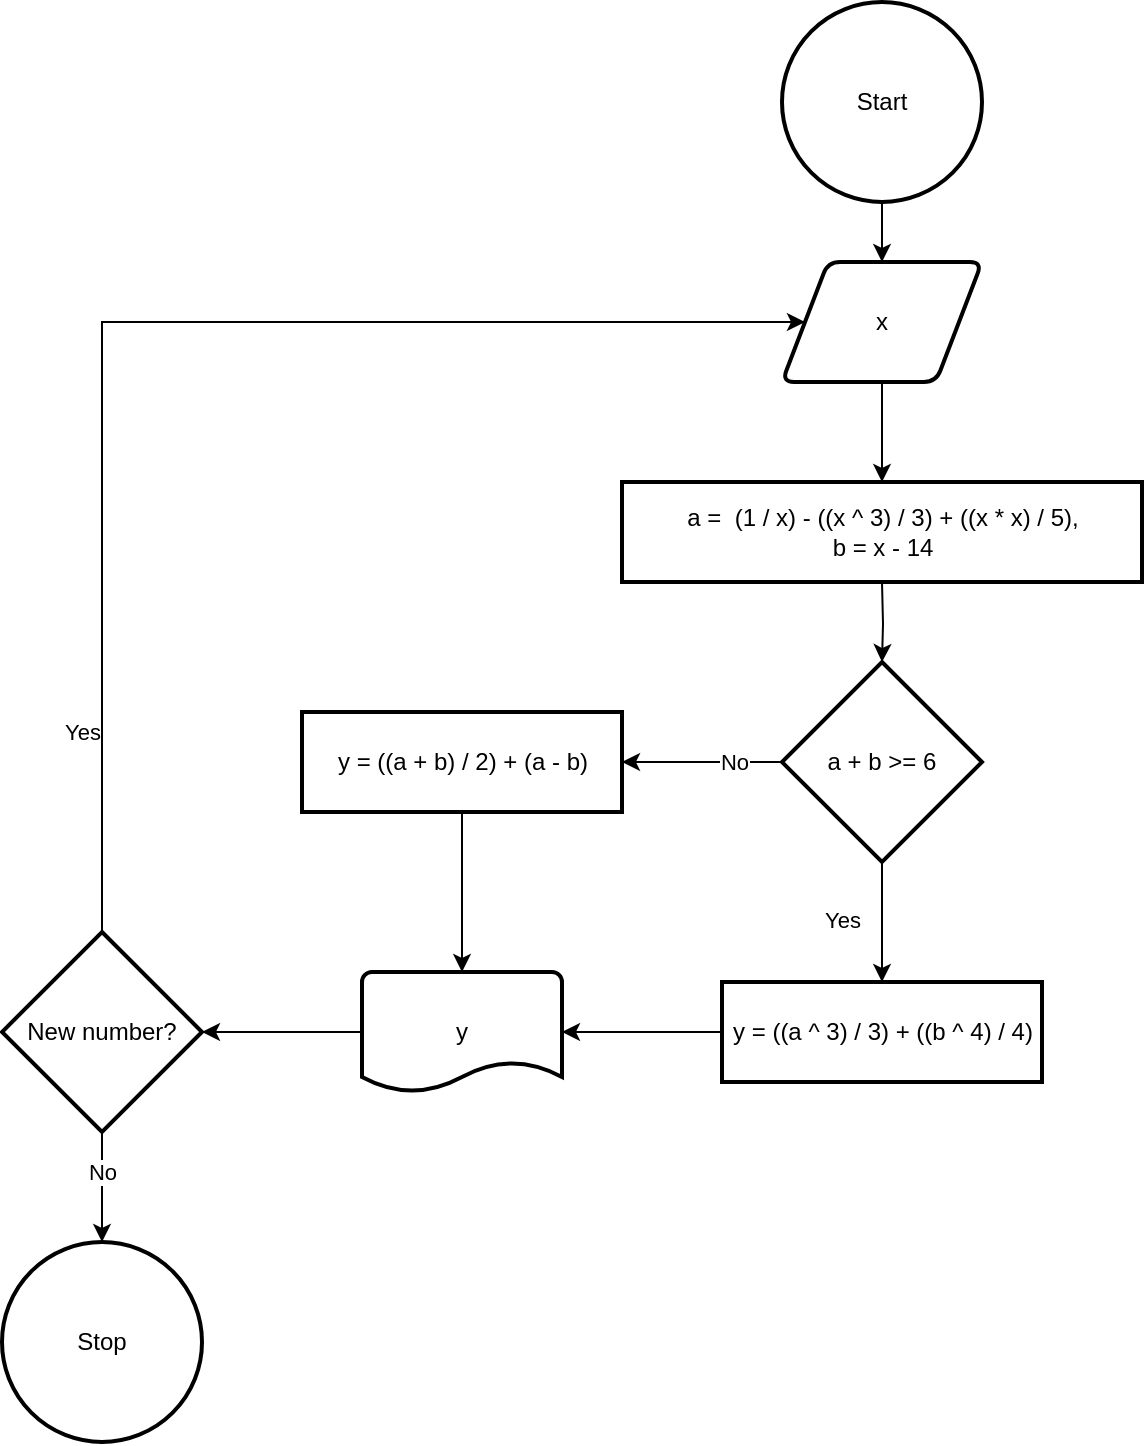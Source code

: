 <mxfile version="20.7.4" type="github">
  <diagram id="C5RBs43oDa-KdzZeNtuy" name="Page-1">
    <mxGraphModel dx="954" dy="675" grid="1" gridSize="10" guides="1" tooltips="1" connect="1" arrows="1" fold="1" page="1" pageScale="1" pageWidth="827" pageHeight="1169" math="0" shadow="0">
      <root>
        <mxCell id="WIyWlLk6GJQsqaUBKTNV-0" />
        <mxCell id="WIyWlLk6GJQsqaUBKTNV-1" parent="WIyWlLk6GJQsqaUBKTNV-0" />
        <mxCell id="810vCbKw-c9SUi8FUpSi-0" style="edgeStyle=orthogonalEdgeStyle;rounded=0;orthogonalLoop=1;jettySize=auto;html=1;entryX=0.5;entryY=0;entryDx=0;entryDy=0;" edge="1" parent="WIyWlLk6GJQsqaUBKTNV-1" source="810vCbKw-c9SUi8FUpSi-1" target="810vCbKw-c9SUi8FUpSi-3">
          <mxGeometry relative="1" as="geometry" />
        </mxCell>
        <mxCell id="810vCbKw-c9SUi8FUpSi-1" value="Start" style="strokeWidth=2;html=1;shape=mxgraph.flowchart.start_2;whiteSpace=wrap;" vertex="1" parent="WIyWlLk6GJQsqaUBKTNV-1">
          <mxGeometry x="610" y="220" width="100" height="100" as="geometry" />
        </mxCell>
        <mxCell id="810vCbKw-c9SUi8FUpSi-2" style="edgeStyle=orthogonalEdgeStyle;rounded=0;orthogonalLoop=1;jettySize=auto;html=1;entryX=0.5;entryY=0;entryDx=0;entryDy=0;" edge="1" parent="WIyWlLk6GJQsqaUBKTNV-1" source="810vCbKw-c9SUi8FUpSi-3" target="810vCbKw-c9SUi8FUpSi-10">
          <mxGeometry relative="1" as="geometry">
            <mxPoint x="660" y="450" as="targetPoint" />
          </mxGeometry>
        </mxCell>
        <mxCell id="810vCbKw-c9SUi8FUpSi-3" value="x" style="shape=parallelogram;html=1;strokeWidth=2;perimeter=parallelogramPerimeter;whiteSpace=wrap;rounded=1;arcSize=12;size=0.23;" vertex="1" parent="WIyWlLk6GJQsqaUBKTNV-1">
          <mxGeometry x="610" y="350" width="100" height="60" as="geometry" />
        </mxCell>
        <mxCell id="810vCbKw-c9SUi8FUpSi-4" style="edgeStyle=orthogonalEdgeStyle;rounded=0;orthogonalLoop=1;jettySize=auto;html=1;entryX=0.5;entryY=0;entryDx=0;entryDy=0;" edge="1" parent="WIyWlLk6GJQsqaUBKTNV-1" source="810vCbKw-c9SUi8FUpSi-8" target="810vCbKw-c9SUi8FUpSi-12">
          <mxGeometry relative="1" as="geometry">
            <mxPoint x="660" y="710" as="targetPoint" />
          </mxGeometry>
        </mxCell>
        <mxCell id="810vCbKw-c9SUi8FUpSi-5" value="Yes" style="edgeLabel;html=1;align=center;verticalAlign=middle;resizable=0;points=[];" vertex="1" connectable="0" parent="810vCbKw-c9SUi8FUpSi-4">
          <mxGeometry x="-0.033" y="1" relative="1" as="geometry">
            <mxPoint x="-21" as="offset" />
          </mxGeometry>
        </mxCell>
        <mxCell id="810vCbKw-c9SUi8FUpSi-6" style="edgeStyle=orthogonalEdgeStyle;rounded=0;orthogonalLoop=1;jettySize=auto;html=1;entryX=1;entryY=0.5;entryDx=0;entryDy=0;" edge="1" parent="WIyWlLk6GJQsqaUBKTNV-1" source="810vCbKw-c9SUi8FUpSi-8" target="810vCbKw-c9SUi8FUpSi-14">
          <mxGeometry relative="1" as="geometry" />
        </mxCell>
        <mxCell id="810vCbKw-c9SUi8FUpSi-7" value="No" style="edgeLabel;html=1;align=center;verticalAlign=middle;resizable=0;points=[];" vertex="1" connectable="0" parent="810vCbKw-c9SUi8FUpSi-6">
          <mxGeometry x="-0.4" relative="1" as="geometry">
            <mxPoint as="offset" />
          </mxGeometry>
        </mxCell>
        <mxCell id="810vCbKw-c9SUi8FUpSi-8" value="a + b &amp;gt;= 6" style="strokeWidth=2;html=1;shape=mxgraph.flowchart.decision;whiteSpace=wrap;" vertex="1" parent="WIyWlLk6GJQsqaUBKTNV-1">
          <mxGeometry x="610" y="550" width="100" height="100" as="geometry" />
        </mxCell>
        <mxCell id="810vCbKw-c9SUi8FUpSi-9" style="edgeStyle=orthogonalEdgeStyle;rounded=0;orthogonalLoop=1;jettySize=auto;html=1;entryX=0.5;entryY=0;entryDx=0;entryDy=0;entryPerimeter=0;" edge="1" parent="WIyWlLk6GJQsqaUBKTNV-1" target="810vCbKw-c9SUi8FUpSi-8">
          <mxGeometry relative="1" as="geometry">
            <mxPoint x="660" y="510" as="sourcePoint" />
          </mxGeometry>
        </mxCell>
        <mxCell id="810vCbKw-c9SUi8FUpSi-10" value="&lt;span style=&quot;&quot;&gt;a = &amp;nbsp;(1 / x) - ((x ^ 3) / 3) + ((x * x) / 5),&lt;/span&gt;&lt;br style=&quot;border-color: var(--border-color);&quot;&gt;&lt;span style=&quot;&quot;&gt;b = x - 14&lt;/span&gt;" style="html=1;dashed=0;whitespace=wrap;strokeWidth=2;" vertex="1" parent="WIyWlLk6GJQsqaUBKTNV-1">
          <mxGeometry x="530" y="460" width="260" height="50" as="geometry" />
        </mxCell>
        <mxCell id="810vCbKw-c9SUi8FUpSi-11" style="edgeStyle=orthogonalEdgeStyle;rounded=0;orthogonalLoop=1;jettySize=auto;html=1;entryX=1;entryY=0.5;entryDx=0;entryDy=0;entryPerimeter=0;" edge="1" parent="WIyWlLk6GJQsqaUBKTNV-1" source="810vCbKw-c9SUi8FUpSi-12" target="810vCbKw-c9SUi8FUpSi-16">
          <mxGeometry relative="1" as="geometry" />
        </mxCell>
        <mxCell id="810vCbKw-c9SUi8FUpSi-12" value="y = ((a ^ 3) / 3) + ((b ^ 4) / 4)" style="html=1;dashed=0;whitespace=wrap;strokeWidth=2;" vertex="1" parent="WIyWlLk6GJQsqaUBKTNV-1">
          <mxGeometry x="580" y="710" width="160" height="50" as="geometry" />
        </mxCell>
        <mxCell id="810vCbKw-c9SUi8FUpSi-13" style="edgeStyle=orthogonalEdgeStyle;rounded=0;orthogonalLoop=1;jettySize=auto;html=1;exitX=0.5;exitY=1;exitDx=0;exitDy=0;entryX=0.5;entryY=0;entryDx=0;entryDy=0;entryPerimeter=0;" edge="1" parent="WIyWlLk6GJQsqaUBKTNV-1" source="810vCbKw-c9SUi8FUpSi-14" target="810vCbKw-c9SUi8FUpSi-16">
          <mxGeometry relative="1" as="geometry" />
        </mxCell>
        <mxCell id="810vCbKw-c9SUi8FUpSi-14" value="y = ((a + b) / 2) + (a - b)" style="html=1;dashed=0;whitespace=wrap;strokeWidth=2;" vertex="1" parent="WIyWlLk6GJQsqaUBKTNV-1">
          <mxGeometry x="370" y="575" width="160" height="50" as="geometry" />
        </mxCell>
        <mxCell id="810vCbKw-c9SUi8FUpSi-15" style="edgeStyle=orthogonalEdgeStyle;rounded=0;orthogonalLoop=1;jettySize=auto;html=1;entryX=1;entryY=0.5;entryDx=0;entryDy=0;entryPerimeter=0;" edge="1" parent="WIyWlLk6GJQsqaUBKTNV-1" source="810vCbKw-c9SUi8FUpSi-16" target="810vCbKw-c9SUi8FUpSi-21">
          <mxGeometry relative="1" as="geometry" />
        </mxCell>
        <mxCell id="810vCbKw-c9SUi8FUpSi-16" value="y" style="strokeWidth=2;html=1;shape=mxgraph.flowchart.document2;whiteSpace=wrap;size=0.25;" vertex="1" parent="WIyWlLk6GJQsqaUBKTNV-1">
          <mxGeometry x="400" y="705" width="100" height="60" as="geometry" />
        </mxCell>
        <mxCell id="810vCbKw-c9SUi8FUpSi-17" style="edgeStyle=orthogonalEdgeStyle;rounded=0;orthogonalLoop=1;jettySize=auto;html=1;entryX=0.5;entryY=0;entryDx=0;entryDy=0;entryPerimeter=0;" edge="1" parent="WIyWlLk6GJQsqaUBKTNV-1" source="810vCbKw-c9SUi8FUpSi-21" target="810vCbKw-c9SUi8FUpSi-22">
          <mxGeometry relative="1" as="geometry">
            <mxPoint x="270" y="840" as="targetPoint" />
          </mxGeometry>
        </mxCell>
        <mxCell id="810vCbKw-c9SUi8FUpSi-18" value="No" style="edgeLabel;html=1;align=center;verticalAlign=middle;resizable=0;points=[];" vertex="1" connectable="0" parent="810vCbKw-c9SUi8FUpSi-17">
          <mxGeometry x="-0.273" relative="1" as="geometry">
            <mxPoint as="offset" />
          </mxGeometry>
        </mxCell>
        <mxCell id="810vCbKw-c9SUi8FUpSi-19" style="edgeStyle=orthogonalEdgeStyle;rounded=0;orthogonalLoop=1;jettySize=auto;html=1;entryX=0;entryY=0.5;entryDx=0;entryDy=0;" edge="1" parent="WIyWlLk6GJQsqaUBKTNV-1" source="810vCbKw-c9SUi8FUpSi-21" target="810vCbKw-c9SUi8FUpSi-3">
          <mxGeometry relative="1" as="geometry">
            <mxPoint x="590" y="390" as="targetPoint" />
            <Array as="points">
              <mxPoint x="270" y="380" />
            </Array>
          </mxGeometry>
        </mxCell>
        <mxCell id="810vCbKw-c9SUi8FUpSi-20" value="Yes" style="edgeLabel;html=1;align=center;verticalAlign=middle;resizable=0;points=[];" vertex="1" connectable="0" parent="810vCbKw-c9SUi8FUpSi-19">
          <mxGeometry x="-0.692" y="-2" relative="1" as="geometry">
            <mxPoint x="-12" y="1" as="offset" />
          </mxGeometry>
        </mxCell>
        <mxCell id="810vCbKw-c9SUi8FUpSi-21" value="New number?" style="strokeWidth=2;html=1;shape=mxgraph.flowchart.decision;whiteSpace=wrap;" vertex="1" parent="WIyWlLk6GJQsqaUBKTNV-1">
          <mxGeometry x="220" y="685" width="100" height="100" as="geometry" />
        </mxCell>
        <mxCell id="810vCbKw-c9SUi8FUpSi-22" value="Stop" style="strokeWidth=2;html=1;shape=mxgraph.flowchart.start_2;whiteSpace=wrap;" vertex="1" parent="WIyWlLk6GJQsqaUBKTNV-1">
          <mxGeometry x="220" y="840" width="100" height="100" as="geometry" />
        </mxCell>
      </root>
    </mxGraphModel>
  </diagram>
</mxfile>
